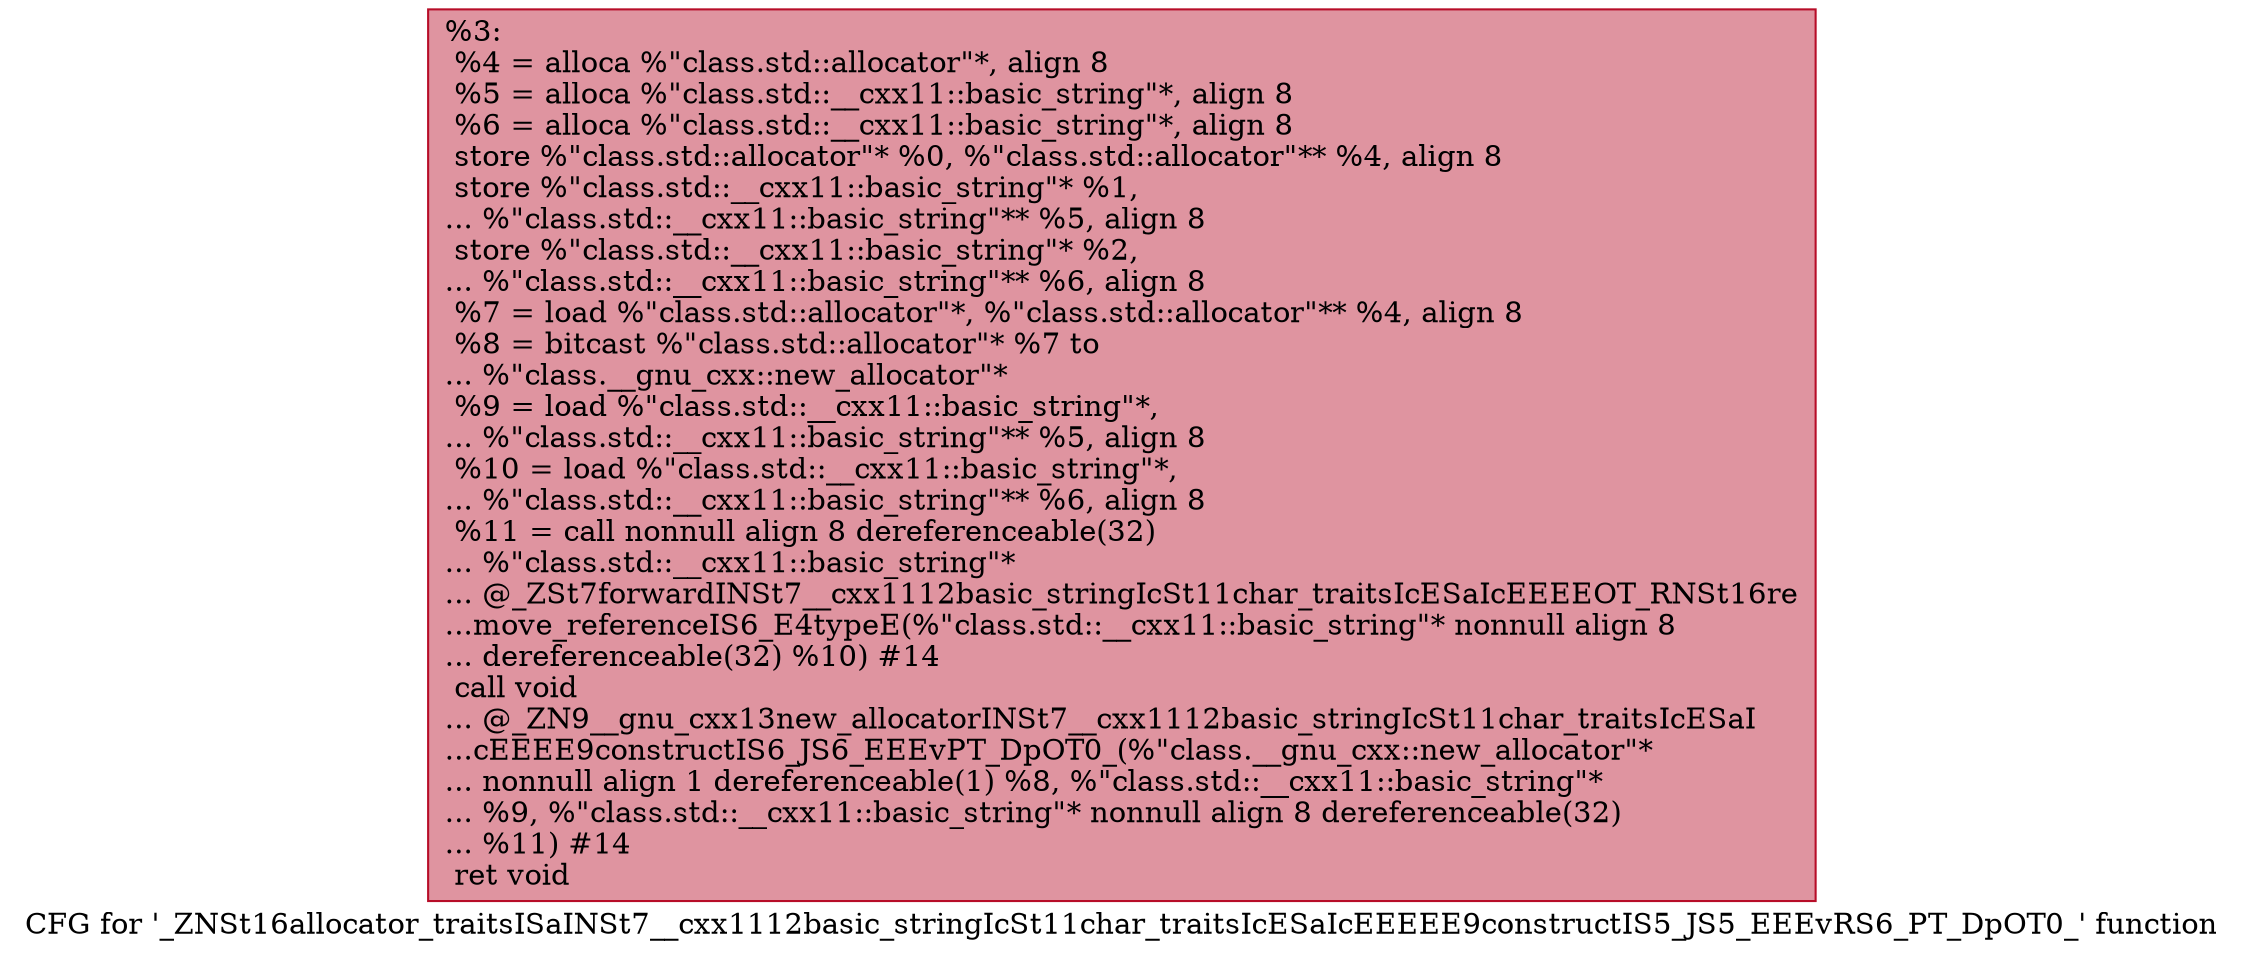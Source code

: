 digraph "CFG for '_ZNSt16allocator_traitsISaINSt7__cxx1112basic_stringIcSt11char_traitsIcESaIcEEEEE9constructIS5_JS5_EEEvRS6_PT_DpOT0_' function" {
	label="CFG for '_ZNSt16allocator_traitsISaINSt7__cxx1112basic_stringIcSt11char_traitsIcESaIcEEEEE9constructIS5_JS5_EEEvRS6_PT_DpOT0_' function";

	Node0x5563fcc282e0 [shape=record,color="#b70d28ff", style=filled, fillcolor="#b70d2870",label="{%3:\l  %4 = alloca %\"class.std::allocator\"*, align 8\l  %5 = alloca %\"class.std::__cxx11::basic_string\"*, align 8\l  %6 = alloca %\"class.std::__cxx11::basic_string\"*, align 8\l  store %\"class.std::allocator\"* %0, %\"class.std::allocator\"** %4, align 8\l  store %\"class.std::__cxx11::basic_string\"* %1,\l... %\"class.std::__cxx11::basic_string\"** %5, align 8\l  store %\"class.std::__cxx11::basic_string\"* %2,\l... %\"class.std::__cxx11::basic_string\"** %6, align 8\l  %7 = load %\"class.std::allocator\"*, %\"class.std::allocator\"** %4, align 8\l  %8 = bitcast %\"class.std::allocator\"* %7 to\l... %\"class.__gnu_cxx::new_allocator\"*\l  %9 = load %\"class.std::__cxx11::basic_string\"*,\l... %\"class.std::__cxx11::basic_string\"** %5, align 8\l  %10 = load %\"class.std::__cxx11::basic_string\"*,\l... %\"class.std::__cxx11::basic_string\"** %6, align 8\l  %11 = call nonnull align 8 dereferenceable(32)\l... %\"class.std::__cxx11::basic_string\"*\l... @_ZSt7forwardINSt7__cxx1112basic_stringIcSt11char_traitsIcESaIcEEEEOT_RNSt16re\l...move_referenceIS6_E4typeE(%\"class.std::__cxx11::basic_string\"* nonnull align 8\l... dereferenceable(32) %10) #14\l  call void\l... @_ZN9__gnu_cxx13new_allocatorINSt7__cxx1112basic_stringIcSt11char_traitsIcESaI\l...cEEEE9constructIS6_JS6_EEEvPT_DpOT0_(%\"class.__gnu_cxx::new_allocator\"*\l... nonnull align 1 dereferenceable(1) %8, %\"class.std::__cxx11::basic_string\"*\l... %9, %\"class.std::__cxx11::basic_string\"* nonnull align 8 dereferenceable(32)\l... %11) #14\l  ret void\l}"];
}
